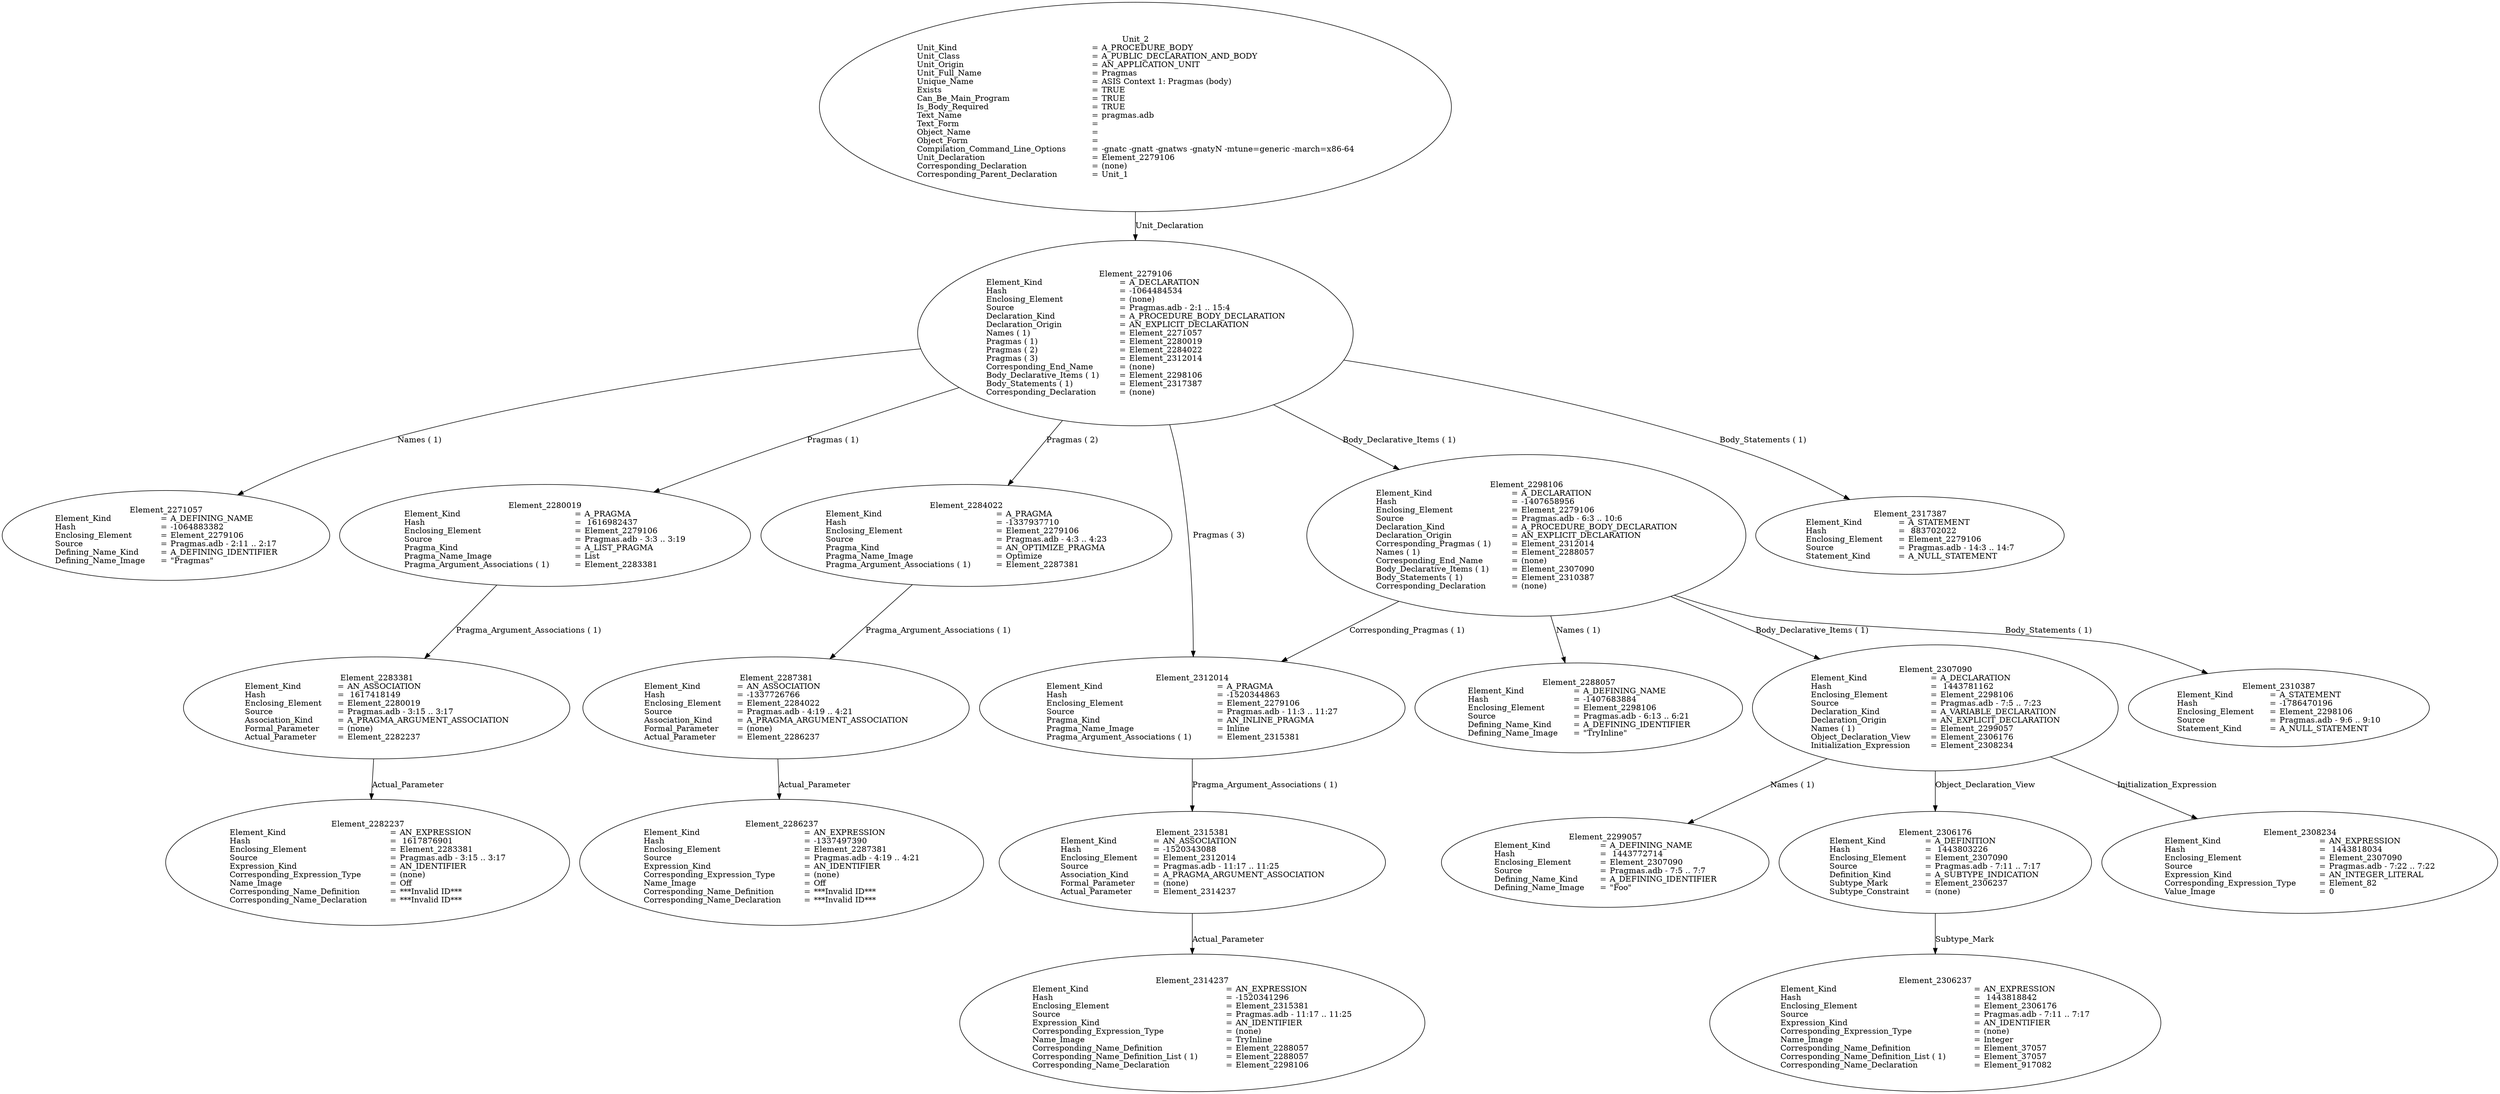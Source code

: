 digraph "pragmas.adt" {
  Unit_2 -> Element_2279106
      [ label=Unit_Declaration ];
  Unit_2
      [ label=<<TABLE BORDER="0" CELLBORDER="0" CELLSPACING="0" CELLPADDING="0"> 
          <TR><TD COLSPAN="3">Unit_2</TD></TR>
          <TR><TD ALIGN="LEFT">Unit_Kind   </TD><TD> = </TD><TD ALIGN="LEFT">A_PROCEDURE_BODY</TD></TR>
          <TR><TD ALIGN="LEFT">Unit_Class   </TD><TD> = </TD><TD ALIGN="LEFT">A_PUBLIC_DECLARATION_AND_BODY</TD></TR>
          <TR><TD ALIGN="LEFT">Unit_Origin   </TD><TD> = </TD><TD ALIGN="LEFT">AN_APPLICATION_UNIT</TD></TR>
          <TR><TD ALIGN="LEFT">Unit_Full_Name    </TD><TD> = </TD><TD ALIGN="LEFT">Pragmas</TD></TR>
          <TR><TD ALIGN="LEFT">Unique_Name   </TD><TD> = </TD><TD ALIGN="LEFT">ASIS Context 1: Pragmas (body)</TD></TR>
          <TR><TD ALIGN="LEFT">Exists  </TD><TD> = </TD><TD ALIGN="LEFT">TRUE</TD></TR>
          <TR><TD ALIGN="LEFT">Can_Be_Main_Program     </TD><TD> = </TD><TD ALIGN="LEFT">TRUE</TD></TR>
          <TR><TD ALIGN="LEFT">Is_Body_Required     </TD><TD> = </TD><TD ALIGN="LEFT">TRUE</TD></TR>
          <TR><TD ALIGN="LEFT">Text_Name   </TD><TD> = </TD><TD ALIGN="LEFT">pragmas.adb</TD></TR>
          <TR><TD ALIGN="LEFT">Text_Form   </TD><TD> = </TD><TD ALIGN="LEFT"></TD></TR>
          <TR><TD ALIGN="LEFT">Object_Name   </TD><TD> = </TD><TD ALIGN="LEFT"></TD></TR>
          <TR><TD ALIGN="LEFT">Object_Form   </TD><TD> = </TD><TD ALIGN="LEFT"></TD></TR>
          <TR><TD ALIGN="LEFT">Compilation_Command_Line_Options         </TD><TD> = </TD><TD ALIGN="LEFT">-gnatc -gnatt -gnatws -gnatyN -mtune=generic -march=x86-64</TD></TR>
          <TR><TD ALIGN="LEFT">Unit_Declaration     </TD><TD> = </TD><TD ALIGN="LEFT">Element_2279106</TD></TR>
          <TR><TD ALIGN="LEFT">Corresponding_Declaration       </TD><TD> = </TD><TD ALIGN="LEFT">(none)</TD></TR>
          <TR><TD ALIGN="LEFT">Corresponding_Parent_Declaration         </TD><TD> = </TD><TD ALIGN="LEFT">Unit_1</TD></TR>
          </TABLE>> ];
  Element_2279106 -> Element_2271057
      [ label="Names ( 1)" ];
  Element_2279106 -> Element_2280019
      [ label="Pragmas ( 1)" ];
  Element_2279106 -> Element_2284022
      [ label="Pragmas ( 2)" ];
  Element_2279106 -> Element_2312014
      [ label="Pragmas ( 3)" ];
  Element_2279106 -> Element_2298106
      [ label="Body_Declarative_Items ( 1)" ];
  Element_2279106 -> Element_2317387
      [ label="Body_Statements ( 1)" ];
  Element_2279106
      [ label=<<TABLE BORDER="0" CELLBORDER="0" CELLSPACING="0" CELLPADDING="0"> 
          <TR><TD COLSPAN="3">Element_2279106</TD></TR>
          <TR><TD ALIGN="LEFT">Element_Kind    </TD><TD> = </TD><TD ALIGN="LEFT">A_DECLARATION</TD></TR>
          <TR><TD ALIGN="LEFT">Hash  </TD><TD> = </TD><TD ALIGN="LEFT">-1064484534</TD></TR>
          <TR><TD ALIGN="LEFT">Enclosing_Element     </TD><TD> = </TD><TD ALIGN="LEFT">(none)</TD></TR>
          <TR><TD ALIGN="LEFT">Source  </TD><TD> = </TD><TD ALIGN="LEFT">Pragmas.adb - 2:1 .. 15:4</TD></TR>
          <TR><TD ALIGN="LEFT">Declaration_Kind     </TD><TD> = </TD><TD ALIGN="LEFT">A_PROCEDURE_BODY_DECLARATION</TD></TR>
          <TR><TD ALIGN="LEFT">Declaration_Origin     </TD><TD> = </TD><TD ALIGN="LEFT">AN_EXPLICIT_DECLARATION</TD></TR>
          <TR><TD ALIGN="LEFT">Names ( 1)   </TD><TD> = </TD><TD ALIGN="LEFT">Element_2271057</TD></TR>
          <TR><TD ALIGN="LEFT">Pragmas ( 1)    </TD><TD> = </TD><TD ALIGN="LEFT">Element_2280019</TD></TR>
          <TR><TD ALIGN="LEFT">Pragmas ( 2)    </TD><TD> = </TD><TD ALIGN="LEFT">Element_2284022</TD></TR>
          <TR><TD ALIGN="LEFT">Pragmas ( 3)    </TD><TD> = </TD><TD ALIGN="LEFT">Element_2312014</TD></TR>
          <TR><TD ALIGN="LEFT">Corresponding_End_Name      </TD><TD> = </TD><TD ALIGN="LEFT">(none)</TD></TR>
          <TR><TD ALIGN="LEFT">Body_Declarative_Items ( 1)       </TD><TD> = </TD><TD ALIGN="LEFT">Element_2298106</TD></TR>
          <TR><TD ALIGN="LEFT">Body_Statements ( 1)      </TD><TD> = </TD><TD ALIGN="LEFT">Element_2317387</TD></TR>
          <TR><TD ALIGN="LEFT">Corresponding_Declaration       </TD><TD> = </TD><TD ALIGN="LEFT">(none)</TD></TR>
          </TABLE>> ];
  Element_2271057
      [ label=<<TABLE BORDER="0" CELLBORDER="0" CELLSPACING="0" CELLPADDING="0"> 
          <TR><TD COLSPAN="3">Element_2271057</TD></TR>
          <TR><TD ALIGN="LEFT">Element_Kind    </TD><TD> = </TD><TD ALIGN="LEFT">A_DEFINING_NAME</TD></TR>
          <TR><TD ALIGN="LEFT">Hash  </TD><TD> = </TD><TD ALIGN="LEFT">-1064883382</TD></TR>
          <TR><TD ALIGN="LEFT">Enclosing_Element     </TD><TD> = </TD><TD ALIGN="LEFT">Element_2279106</TD></TR>
          <TR><TD ALIGN="LEFT">Source  </TD><TD> = </TD><TD ALIGN="LEFT">Pragmas.adb - 2:11 .. 2:17</TD></TR>
          <TR><TD ALIGN="LEFT">Defining_Name_Kind     </TD><TD> = </TD><TD ALIGN="LEFT">A_DEFINING_IDENTIFIER</TD></TR>
          <TR><TD ALIGN="LEFT">Defining_Name_Image     </TD><TD> = </TD><TD ALIGN="LEFT">"Pragmas"</TD></TR>
          </TABLE>> ];
  Element_2280019 -> Element_2283381
      [ label="Pragma_Argument_Associations ( 1)" ];
  Element_2280019
      [ label=<<TABLE BORDER="0" CELLBORDER="0" CELLSPACING="0" CELLPADDING="0"> 
          <TR><TD COLSPAN="3">Element_2280019</TD></TR>
          <TR><TD ALIGN="LEFT">Element_Kind    </TD><TD> = </TD><TD ALIGN="LEFT">A_PRAGMA</TD></TR>
          <TR><TD ALIGN="LEFT">Hash  </TD><TD> = </TD><TD ALIGN="LEFT"> 1616982437</TD></TR>
          <TR><TD ALIGN="LEFT">Enclosing_Element     </TD><TD> = </TD><TD ALIGN="LEFT">Element_2279106</TD></TR>
          <TR><TD ALIGN="LEFT">Source  </TD><TD> = </TD><TD ALIGN="LEFT">Pragmas.adb - 3:3 .. 3:19</TD></TR>
          <TR><TD ALIGN="LEFT">Pragma_Kind   </TD><TD> = </TD><TD ALIGN="LEFT">A_LIST_PRAGMA</TD></TR>
          <TR><TD ALIGN="LEFT">Pragma_Name_Image     </TD><TD> = </TD><TD ALIGN="LEFT">List</TD></TR>
          <TR><TD ALIGN="LEFT">Pragma_Argument_Associations ( 1)         </TD><TD> = </TD><TD ALIGN="LEFT">Element_2283381</TD></TR>
          </TABLE>> ];
  Element_2283381 -> Element_2282237
      [ label=Actual_Parameter ];
  Element_2283381
      [ label=<<TABLE BORDER="0" CELLBORDER="0" CELLSPACING="0" CELLPADDING="0"> 
          <TR><TD COLSPAN="3">Element_2283381</TD></TR>
          <TR><TD ALIGN="LEFT">Element_Kind    </TD><TD> = </TD><TD ALIGN="LEFT">AN_ASSOCIATION</TD></TR>
          <TR><TD ALIGN="LEFT">Hash  </TD><TD> = </TD><TD ALIGN="LEFT"> 1617418149</TD></TR>
          <TR><TD ALIGN="LEFT">Enclosing_Element     </TD><TD> = </TD><TD ALIGN="LEFT">Element_2280019</TD></TR>
          <TR><TD ALIGN="LEFT">Source  </TD><TD> = </TD><TD ALIGN="LEFT">Pragmas.adb - 3:15 .. 3:17</TD></TR>
          <TR><TD ALIGN="LEFT">Association_Kind     </TD><TD> = </TD><TD ALIGN="LEFT">A_PRAGMA_ARGUMENT_ASSOCIATION</TD></TR>
          <TR><TD ALIGN="LEFT">Formal_Parameter     </TD><TD> = </TD><TD ALIGN="LEFT">(none)</TD></TR>
          <TR><TD ALIGN="LEFT">Actual_Parameter     </TD><TD> = </TD><TD ALIGN="LEFT">Element_2282237</TD></TR>
          </TABLE>> ];
  Element_2282237
      [ label=<<TABLE BORDER="0" CELLBORDER="0" CELLSPACING="0" CELLPADDING="0"> 
          <TR><TD COLSPAN="3">Element_2282237</TD></TR>
          <TR><TD ALIGN="LEFT">Element_Kind    </TD><TD> = </TD><TD ALIGN="LEFT">AN_EXPRESSION</TD></TR>
          <TR><TD ALIGN="LEFT">Hash  </TD><TD> = </TD><TD ALIGN="LEFT"> 1617876901</TD></TR>
          <TR><TD ALIGN="LEFT">Enclosing_Element     </TD><TD> = </TD><TD ALIGN="LEFT">Element_2283381</TD></TR>
          <TR><TD ALIGN="LEFT">Source  </TD><TD> = </TD><TD ALIGN="LEFT">Pragmas.adb - 3:15 .. 3:17</TD></TR>
          <TR><TD ALIGN="LEFT">Expression_Kind    </TD><TD> = </TD><TD ALIGN="LEFT">AN_IDENTIFIER</TD></TR>
          <TR><TD ALIGN="LEFT">Corresponding_Expression_Type        </TD><TD> = </TD><TD ALIGN="LEFT">(none)</TD></TR>
          <TR><TD ALIGN="LEFT">Name_Image   </TD><TD> = </TD><TD ALIGN="LEFT">Off</TD></TR>
          <TR><TD ALIGN="LEFT">Corresponding_Name_Definition        </TD><TD> = </TD><TD ALIGN="LEFT">***Invalid ID***</TD></TR>
          <TR><TD ALIGN="LEFT">Corresponding_Name_Declaration        </TD><TD> = </TD><TD ALIGN="LEFT">***Invalid ID***</TD></TR>
          </TABLE>> ];
  Element_2284022 -> Element_2287381
      [ label="Pragma_Argument_Associations ( 1)" ];
  Element_2284022
      [ label=<<TABLE BORDER="0" CELLBORDER="0" CELLSPACING="0" CELLPADDING="0"> 
          <TR><TD COLSPAN="3">Element_2284022</TD></TR>
          <TR><TD ALIGN="LEFT">Element_Kind    </TD><TD> = </TD><TD ALIGN="LEFT">A_PRAGMA</TD></TR>
          <TR><TD ALIGN="LEFT">Hash  </TD><TD> = </TD><TD ALIGN="LEFT">-1337937710</TD></TR>
          <TR><TD ALIGN="LEFT">Enclosing_Element     </TD><TD> = </TD><TD ALIGN="LEFT">Element_2279106</TD></TR>
          <TR><TD ALIGN="LEFT">Source  </TD><TD> = </TD><TD ALIGN="LEFT">Pragmas.adb - 4:3 .. 4:23</TD></TR>
          <TR><TD ALIGN="LEFT">Pragma_Kind   </TD><TD> = </TD><TD ALIGN="LEFT">AN_OPTIMIZE_PRAGMA</TD></TR>
          <TR><TD ALIGN="LEFT">Pragma_Name_Image     </TD><TD> = </TD><TD ALIGN="LEFT">Optimize</TD></TR>
          <TR><TD ALIGN="LEFT">Pragma_Argument_Associations ( 1)         </TD><TD> = </TD><TD ALIGN="LEFT">Element_2287381</TD></TR>
          </TABLE>> ];
  Element_2287381 -> Element_2286237
      [ label=Actual_Parameter ];
  Element_2287381
      [ label=<<TABLE BORDER="0" CELLBORDER="0" CELLSPACING="0" CELLPADDING="0"> 
          <TR><TD COLSPAN="3">Element_2287381</TD></TR>
          <TR><TD ALIGN="LEFT">Element_Kind    </TD><TD> = </TD><TD ALIGN="LEFT">AN_ASSOCIATION</TD></TR>
          <TR><TD ALIGN="LEFT">Hash  </TD><TD> = </TD><TD ALIGN="LEFT">-1337726766</TD></TR>
          <TR><TD ALIGN="LEFT">Enclosing_Element     </TD><TD> = </TD><TD ALIGN="LEFT">Element_2284022</TD></TR>
          <TR><TD ALIGN="LEFT">Source  </TD><TD> = </TD><TD ALIGN="LEFT">Pragmas.adb - 4:19 .. 4:21</TD></TR>
          <TR><TD ALIGN="LEFT">Association_Kind     </TD><TD> = </TD><TD ALIGN="LEFT">A_PRAGMA_ARGUMENT_ASSOCIATION</TD></TR>
          <TR><TD ALIGN="LEFT">Formal_Parameter     </TD><TD> = </TD><TD ALIGN="LEFT">(none)</TD></TR>
          <TR><TD ALIGN="LEFT">Actual_Parameter     </TD><TD> = </TD><TD ALIGN="LEFT">Element_2286237</TD></TR>
          </TABLE>> ];
  Element_2286237
      [ label=<<TABLE BORDER="0" CELLBORDER="0" CELLSPACING="0" CELLPADDING="0"> 
          <TR><TD COLSPAN="3">Element_2286237</TD></TR>
          <TR><TD ALIGN="LEFT">Element_Kind    </TD><TD> = </TD><TD ALIGN="LEFT">AN_EXPRESSION</TD></TR>
          <TR><TD ALIGN="LEFT">Hash  </TD><TD> = </TD><TD ALIGN="LEFT">-1337497390</TD></TR>
          <TR><TD ALIGN="LEFT">Enclosing_Element     </TD><TD> = </TD><TD ALIGN="LEFT">Element_2287381</TD></TR>
          <TR><TD ALIGN="LEFT">Source  </TD><TD> = </TD><TD ALIGN="LEFT">Pragmas.adb - 4:19 .. 4:21</TD></TR>
          <TR><TD ALIGN="LEFT">Expression_Kind    </TD><TD> = </TD><TD ALIGN="LEFT">AN_IDENTIFIER</TD></TR>
          <TR><TD ALIGN="LEFT">Corresponding_Expression_Type        </TD><TD> = </TD><TD ALIGN="LEFT">(none)</TD></TR>
          <TR><TD ALIGN="LEFT">Name_Image   </TD><TD> = </TD><TD ALIGN="LEFT">Off</TD></TR>
          <TR><TD ALIGN="LEFT">Corresponding_Name_Definition        </TD><TD> = </TD><TD ALIGN="LEFT">***Invalid ID***</TD></TR>
          <TR><TD ALIGN="LEFT">Corresponding_Name_Declaration        </TD><TD> = </TD><TD ALIGN="LEFT">***Invalid ID***</TD></TR>
          </TABLE>> ];
  Element_2298106 -> Element_2312014
      [ label="Corresponding_Pragmas ( 1)" ];
  Element_2298106 -> Element_2288057
      [ label="Names ( 1)" ];
  Element_2298106 -> Element_2307090
      [ label="Body_Declarative_Items ( 1)" ];
  Element_2298106 -> Element_2310387
      [ label="Body_Statements ( 1)" ];
  Element_2298106
      [ label=<<TABLE BORDER="0" CELLBORDER="0" CELLSPACING="0" CELLPADDING="0"> 
          <TR><TD COLSPAN="3">Element_2298106</TD></TR>
          <TR><TD ALIGN="LEFT">Element_Kind    </TD><TD> = </TD><TD ALIGN="LEFT">A_DECLARATION</TD></TR>
          <TR><TD ALIGN="LEFT">Hash  </TD><TD> = </TD><TD ALIGN="LEFT">-1407658956</TD></TR>
          <TR><TD ALIGN="LEFT">Enclosing_Element     </TD><TD> = </TD><TD ALIGN="LEFT">Element_2279106</TD></TR>
          <TR><TD ALIGN="LEFT">Source  </TD><TD> = </TD><TD ALIGN="LEFT">Pragmas.adb - 6:3 .. 10:6</TD></TR>
          <TR><TD ALIGN="LEFT">Declaration_Kind     </TD><TD> = </TD><TD ALIGN="LEFT">A_PROCEDURE_BODY_DECLARATION</TD></TR>
          <TR><TD ALIGN="LEFT">Declaration_Origin     </TD><TD> = </TD><TD ALIGN="LEFT">AN_EXPLICIT_DECLARATION</TD></TR>
          <TR><TD ALIGN="LEFT">Corresponding_Pragmas ( 1)       </TD><TD> = </TD><TD ALIGN="LEFT">Element_2312014</TD></TR>
          <TR><TD ALIGN="LEFT">Names ( 1)   </TD><TD> = </TD><TD ALIGN="LEFT">Element_2288057</TD></TR>
          <TR><TD ALIGN="LEFT">Corresponding_End_Name      </TD><TD> = </TD><TD ALIGN="LEFT">(none)</TD></TR>
          <TR><TD ALIGN="LEFT">Body_Declarative_Items ( 1)       </TD><TD> = </TD><TD ALIGN="LEFT">Element_2307090</TD></TR>
          <TR><TD ALIGN="LEFT">Body_Statements ( 1)      </TD><TD> = </TD><TD ALIGN="LEFT">Element_2310387</TD></TR>
          <TR><TD ALIGN="LEFT">Corresponding_Declaration       </TD><TD> = </TD><TD ALIGN="LEFT">(none)</TD></TR>
          </TABLE>> ];
  Element_2288057
      [ label=<<TABLE BORDER="0" CELLBORDER="0" CELLSPACING="0" CELLPADDING="0"> 
          <TR><TD COLSPAN="3">Element_2288057</TD></TR>
          <TR><TD ALIGN="LEFT">Element_Kind    </TD><TD> = </TD><TD ALIGN="LEFT">A_DEFINING_NAME</TD></TR>
          <TR><TD ALIGN="LEFT">Hash  </TD><TD> = </TD><TD ALIGN="LEFT">-1407683884</TD></TR>
          <TR><TD ALIGN="LEFT">Enclosing_Element     </TD><TD> = </TD><TD ALIGN="LEFT">Element_2298106</TD></TR>
          <TR><TD ALIGN="LEFT">Source  </TD><TD> = </TD><TD ALIGN="LEFT">Pragmas.adb - 6:13 .. 6:21</TD></TR>
          <TR><TD ALIGN="LEFT">Defining_Name_Kind     </TD><TD> = </TD><TD ALIGN="LEFT">A_DEFINING_IDENTIFIER</TD></TR>
          <TR><TD ALIGN="LEFT">Defining_Name_Image     </TD><TD> = </TD><TD ALIGN="LEFT">"TryInline"</TD></TR>
          </TABLE>> ];
  Element_2307090 -> Element_2299057
      [ label="Names ( 1)" ];
  Element_2307090 -> Element_2306176
      [ label=Object_Declaration_View ];
  Element_2307090 -> Element_2308234
      [ label=Initialization_Expression ];
  Element_2307090
      [ label=<<TABLE BORDER="0" CELLBORDER="0" CELLSPACING="0" CELLPADDING="0"> 
          <TR><TD COLSPAN="3">Element_2307090</TD></TR>
          <TR><TD ALIGN="LEFT">Element_Kind    </TD><TD> = </TD><TD ALIGN="LEFT">A_DECLARATION</TD></TR>
          <TR><TD ALIGN="LEFT">Hash  </TD><TD> = </TD><TD ALIGN="LEFT"> 1443781162</TD></TR>
          <TR><TD ALIGN="LEFT">Enclosing_Element     </TD><TD> = </TD><TD ALIGN="LEFT">Element_2298106</TD></TR>
          <TR><TD ALIGN="LEFT">Source  </TD><TD> = </TD><TD ALIGN="LEFT">Pragmas.adb - 7:5 .. 7:23</TD></TR>
          <TR><TD ALIGN="LEFT">Declaration_Kind     </TD><TD> = </TD><TD ALIGN="LEFT">A_VARIABLE_DECLARATION</TD></TR>
          <TR><TD ALIGN="LEFT">Declaration_Origin     </TD><TD> = </TD><TD ALIGN="LEFT">AN_EXPLICIT_DECLARATION</TD></TR>
          <TR><TD ALIGN="LEFT">Names ( 1)   </TD><TD> = </TD><TD ALIGN="LEFT">Element_2299057</TD></TR>
          <TR><TD ALIGN="LEFT">Object_Declaration_View      </TD><TD> = </TD><TD ALIGN="LEFT">Element_2306176</TD></TR>
          <TR><TD ALIGN="LEFT">Initialization_Expression       </TD><TD> = </TD><TD ALIGN="LEFT">Element_2308234</TD></TR>
          </TABLE>> ];
  Element_2299057
      [ label=<<TABLE BORDER="0" CELLBORDER="0" CELLSPACING="0" CELLPADDING="0"> 
          <TR><TD COLSPAN="3">Element_2299057</TD></TR>
          <TR><TD ALIGN="LEFT">Element_Kind    </TD><TD> = </TD><TD ALIGN="LEFT">A_DEFINING_NAME</TD></TR>
          <TR><TD ALIGN="LEFT">Hash  </TD><TD> = </TD><TD ALIGN="LEFT"> 1443772714</TD></TR>
          <TR><TD ALIGN="LEFT">Enclosing_Element     </TD><TD> = </TD><TD ALIGN="LEFT">Element_2307090</TD></TR>
          <TR><TD ALIGN="LEFT">Source  </TD><TD> = </TD><TD ALIGN="LEFT">Pragmas.adb - 7:5 .. 7:7</TD></TR>
          <TR><TD ALIGN="LEFT">Defining_Name_Kind     </TD><TD> = </TD><TD ALIGN="LEFT">A_DEFINING_IDENTIFIER</TD></TR>
          <TR><TD ALIGN="LEFT">Defining_Name_Image     </TD><TD> = </TD><TD ALIGN="LEFT">"Foo"</TD></TR>
          </TABLE>> ];
  Element_2306176 -> Element_2306237
      [ label=Subtype_Mark ];
  Element_2306176
      [ label=<<TABLE BORDER="0" CELLBORDER="0" CELLSPACING="0" CELLPADDING="0"> 
          <TR><TD COLSPAN="3">Element_2306176</TD></TR>
          <TR><TD ALIGN="LEFT">Element_Kind    </TD><TD> = </TD><TD ALIGN="LEFT">A_DEFINITION</TD></TR>
          <TR><TD ALIGN="LEFT">Hash  </TD><TD> = </TD><TD ALIGN="LEFT"> 1443803226</TD></TR>
          <TR><TD ALIGN="LEFT">Enclosing_Element     </TD><TD> = </TD><TD ALIGN="LEFT">Element_2307090</TD></TR>
          <TR><TD ALIGN="LEFT">Source  </TD><TD> = </TD><TD ALIGN="LEFT">Pragmas.adb - 7:11 .. 7:17</TD></TR>
          <TR><TD ALIGN="LEFT">Definition_Kind    </TD><TD> = </TD><TD ALIGN="LEFT">A_SUBTYPE_INDICATION</TD></TR>
          <TR><TD ALIGN="LEFT">Subtype_Mark    </TD><TD> = </TD><TD ALIGN="LEFT">Element_2306237</TD></TR>
          <TR><TD ALIGN="LEFT">Subtype_Constraint     </TD><TD> = </TD><TD ALIGN="LEFT">(none)</TD></TR>
          </TABLE>> ];
  Element_2306237
      [ label=<<TABLE BORDER="0" CELLBORDER="0" CELLSPACING="0" CELLPADDING="0"> 
          <TR><TD COLSPAN="3">Element_2306237</TD></TR>
          <TR><TD ALIGN="LEFT">Element_Kind    </TD><TD> = </TD><TD ALIGN="LEFT">AN_EXPRESSION</TD></TR>
          <TR><TD ALIGN="LEFT">Hash  </TD><TD> = </TD><TD ALIGN="LEFT"> 1443818842</TD></TR>
          <TR><TD ALIGN="LEFT">Enclosing_Element     </TD><TD> = </TD><TD ALIGN="LEFT">Element_2306176</TD></TR>
          <TR><TD ALIGN="LEFT">Source  </TD><TD> = </TD><TD ALIGN="LEFT">Pragmas.adb - 7:11 .. 7:17</TD></TR>
          <TR><TD ALIGN="LEFT">Expression_Kind    </TD><TD> = </TD><TD ALIGN="LEFT">AN_IDENTIFIER</TD></TR>
          <TR><TD ALIGN="LEFT">Corresponding_Expression_Type        </TD><TD> = </TD><TD ALIGN="LEFT">(none)</TD></TR>
          <TR><TD ALIGN="LEFT">Name_Image   </TD><TD> = </TD><TD ALIGN="LEFT">Integer</TD></TR>
          <TR><TD ALIGN="LEFT">Corresponding_Name_Definition        </TD><TD> = </TD><TD ALIGN="LEFT">Element_37057</TD></TR>
          <TR><TD ALIGN="LEFT">Corresponding_Name_Definition_List ( 1)          </TD><TD> = </TD><TD ALIGN="LEFT">Element_37057</TD></TR>
          <TR><TD ALIGN="LEFT">Corresponding_Name_Declaration        </TD><TD> = </TD><TD ALIGN="LEFT">Element_917082</TD></TR>
          </TABLE>> ];
  Element_2308234
      [ label=<<TABLE BORDER="0" CELLBORDER="0" CELLSPACING="0" CELLPADDING="0"> 
          <TR><TD COLSPAN="3">Element_2308234</TD></TR>
          <TR><TD ALIGN="LEFT">Element_Kind    </TD><TD> = </TD><TD ALIGN="LEFT">AN_EXPRESSION</TD></TR>
          <TR><TD ALIGN="LEFT">Hash  </TD><TD> = </TD><TD ALIGN="LEFT"> 1443818034</TD></TR>
          <TR><TD ALIGN="LEFT">Enclosing_Element     </TD><TD> = </TD><TD ALIGN="LEFT">Element_2307090</TD></TR>
          <TR><TD ALIGN="LEFT">Source  </TD><TD> = </TD><TD ALIGN="LEFT">Pragmas.adb - 7:22 .. 7:22</TD></TR>
          <TR><TD ALIGN="LEFT">Expression_Kind    </TD><TD> = </TD><TD ALIGN="LEFT">AN_INTEGER_LITERAL</TD></TR>
          <TR><TD ALIGN="LEFT">Corresponding_Expression_Type        </TD><TD> = </TD><TD ALIGN="LEFT">Element_82</TD></TR>
          <TR><TD ALIGN="LEFT">Value_Image   </TD><TD> = </TD><TD ALIGN="LEFT">0</TD></TR>
          </TABLE>> ];
  Element_2310387
      [ label=<<TABLE BORDER="0" CELLBORDER="0" CELLSPACING="0" CELLPADDING="0"> 
          <TR><TD COLSPAN="3">Element_2310387</TD></TR>
          <TR><TD ALIGN="LEFT">Element_Kind    </TD><TD> = </TD><TD ALIGN="LEFT">A_STATEMENT</TD></TR>
          <TR><TD ALIGN="LEFT">Hash  </TD><TD> = </TD><TD ALIGN="LEFT">-1786470196</TD></TR>
          <TR><TD ALIGN="LEFT">Enclosing_Element     </TD><TD> = </TD><TD ALIGN="LEFT">Element_2298106</TD></TR>
          <TR><TD ALIGN="LEFT">Source  </TD><TD> = </TD><TD ALIGN="LEFT">Pragmas.adb - 9:6 .. 9:10</TD></TR>
          <TR><TD ALIGN="LEFT">Statement_Kind    </TD><TD> = </TD><TD ALIGN="LEFT">A_NULL_STATEMENT</TD></TR>
          </TABLE>> ];
  Element_2312014 -> Element_2315381
      [ label="Pragma_Argument_Associations ( 1)" ];
  Element_2312014
      [ label=<<TABLE BORDER="0" CELLBORDER="0" CELLSPACING="0" CELLPADDING="0"> 
          <TR><TD COLSPAN="3">Element_2312014</TD></TR>
          <TR><TD ALIGN="LEFT">Element_Kind    </TD><TD> = </TD><TD ALIGN="LEFT">A_PRAGMA</TD></TR>
          <TR><TD ALIGN="LEFT">Hash  </TD><TD> = </TD><TD ALIGN="LEFT">-1520344863</TD></TR>
          <TR><TD ALIGN="LEFT">Enclosing_Element     </TD><TD> = </TD><TD ALIGN="LEFT">Element_2279106</TD></TR>
          <TR><TD ALIGN="LEFT">Source  </TD><TD> = </TD><TD ALIGN="LEFT">Pragmas.adb - 11:3 .. 11:27</TD></TR>
          <TR><TD ALIGN="LEFT">Pragma_Kind   </TD><TD> = </TD><TD ALIGN="LEFT">AN_INLINE_PRAGMA</TD></TR>
          <TR><TD ALIGN="LEFT">Pragma_Name_Image     </TD><TD> = </TD><TD ALIGN="LEFT">Inline</TD></TR>
          <TR><TD ALIGN="LEFT">Pragma_Argument_Associations ( 1)         </TD><TD> = </TD><TD ALIGN="LEFT">Element_2315381</TD></TR>
          </TABLE>> ];
  Element_2315381 -> Element_2314237
      [ label=Actual_Parameter ];
  Element_2315381
      [ label=<<TABLE BORDER="0" CELLBORDER="0" CELLSPACING="0" CELLPADDING="0"> 
          <TR><TD COLSPAN="3">Element_2315381</TD></TR>
          <TR><TD ALIGN="LEFT">Element_Kind    </TD><TD> = </TD><TD ALIGN="LEFT">AN_ASSOCIATION</TD></TR>
          <TR><TD ALIGN="LEFT">Hash  </TD><TD> = </TD><TD ALIGN="LEFT">-1520343088</TD></TR>
          <TR><TD ALIGN="LEFT">Enclosing_Element     </TD><TD> = </TD><TD ALIGN="LEFT">Element_2312014</TD></TR>
          <TR><TD ALIGN="LEFT">Source  </TD><TD> = </TD><TD ALIGN="LEFT">Pragmas.adb - 11:17 .. 11:25</TD></TR>
          <TR><TD ALIGN="LEFT">Association_Kind     </TD><TD> = </TD><TD ALIGN="LEFT">A_PRAGMA_ARGUMENT_ASSOCIATION</TD></TR>
          <TR><TD ALIGN="LEFT">Formal_Parameter     </TD><TD> = </TD><TD ALIGN="LEFT">(none)</TD></TR>
          <TR><TD ALIGN="LEFT">Actual_Parameter     </TD><TD> = </TD><TD ALIGN="LEFT">Element_2314237</TD></TR>
          </TABLE>> ];
  Element_2314237
      [ label=<<TABLE BORDER="0" CELLBORDER="0" CELLSPACING="0" CELLPADDING="0"> 
          <TR><TD COLSPAN="3">Element_2314237</TD></TR>
          <TR><TD ALIGN="LEFT">Element_Kind    </TD><TD> = </TD><TD ALIGN="LEFT">AN_EXPRESSION</TD></TR>
          <TR><TD ALIGN="LEFT">Hash  </TD><TD> = </TD><TD ALIGN="LEFT">-1520341296</TD></TR>
          <TR><TD ALIGN="LEFT">Enclosing_Element     </TD><TD> = </TD><TD ALIGN="LEFT">Element_2315381</TD></TR>
          <TR><TD ALIGN="LEFT">Source  </TD><TD> = </TD><TD ALIGN="LEFT">Pragmas.adb - 11:17 .. 11:25</TD></TR>
          <TR><TD ALIGN="LEFT">Expression_Kind    </TD><TD> = </TD><TD ALIGN="LEFT">AN_IDENTIFIER</TD></TR>
          <TR><TD ALIGN="LEFT">Corresponding_Expression_Type        </TD><TD> = </TD><TD ALIGN="LEFT">(none)</TD></TR>
          <TR><TD ALIGN="LEFT">Name_Image   </TD><TD> = </TD><TD ALIGN="LEFT">TryInline</TD></TR>
          <TR><TD ALIGN="LEFT">Corresponding_Name_Definition        </TD><TD> = </TD><TD ALIGN="LEFT">Element_2288057</TD></TR>
          <TR><TD ALIGN="LEFT">Corresponding_Name_Definition_List ( 1)          </TD><TD> = </TD><TD ALIGN="LEFT">Element_2288057</TD></TR>
          <TR><TD ALIGN="LEFT">Corresponding_Name_Declaration        </TD><TD> = </TD><TD ALIGN="LEFT">Element_2298106</TD></TR>
          </TABLE>> ];
  Element_2317387
      [ label=<<TABLE BORDER="0" CELLBORDER="0" CELLSPACING="0" CELLPADDING="0"> 
          <TR><TD COLSPAN="3">Element_2317387</TD></TR>
          <TR><TD ALIGN="LEFT">Element_Kind    </TD><TD> = </TD><TD ALIGN="LEFT">A_STATEMENT</TD></TR>
          <TR><TD ALIGN="LEFT">Hash  </TD><TD> = </TD><TD ALIGN="LEFT"> 883702022</TD></TR>
          <TR><TD ALIGN="LEFT">Enclosing_Element     </TD><TD> = </TD><TD ALIGN="LEFT">Element_2279106</TD></TR>
          <TR><TD ALIGN="LEFT">Source  </TD><TD> = </TD><TD ALIGN="LEFT">Pragmas.adb - 14:3 .. 14:7</TD></TR>
          <TR><TD ALIGN="LEFT">Statement_Kind    </TD><TD> = </TD><TD ALIGN="LEFT">A_NULL_STATEMENT</TD></TR>
          </TABLE>> ]
}
